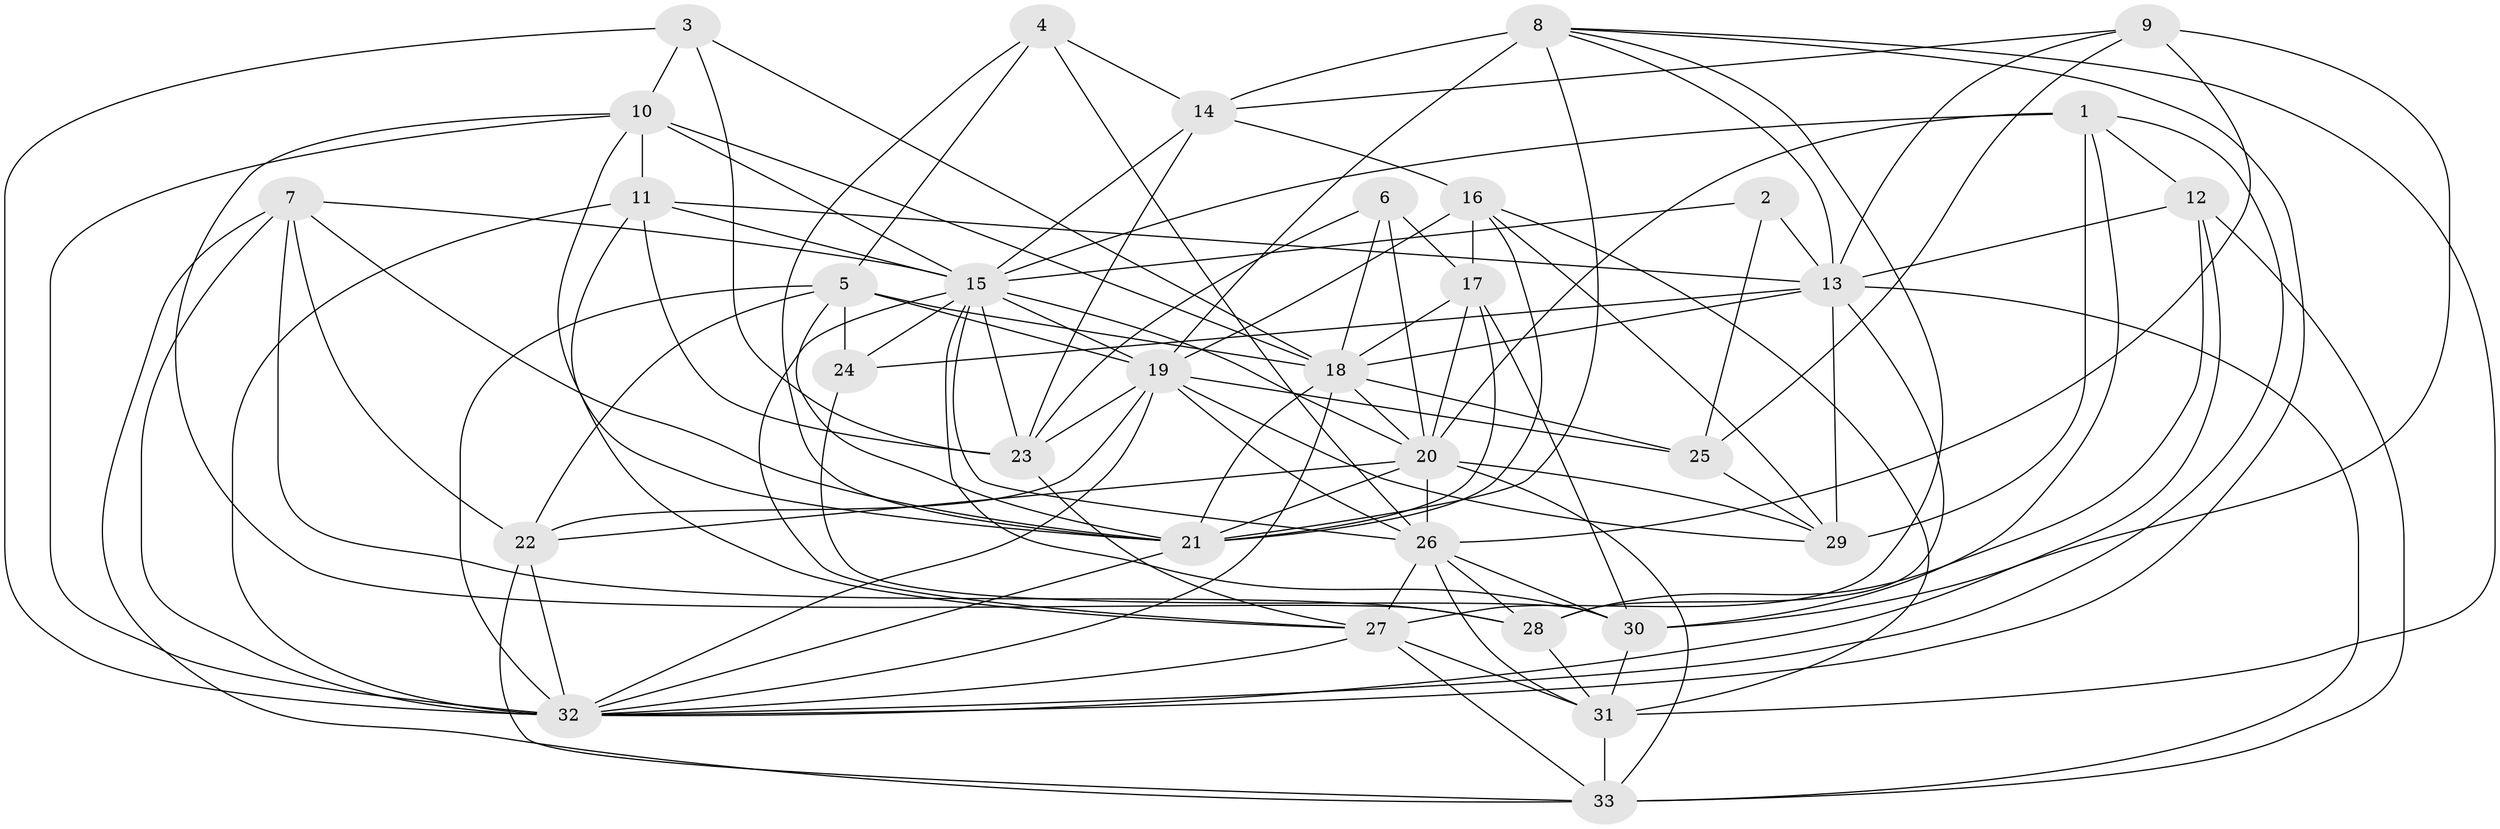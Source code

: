 // original degree distribution, {3: 0.2222222222222222, 6: 0.07407407407407407, 4: 0.3333333333333333, 5: 0.2037037037037037, 2: 0.12962962962962962, 7: 0.018518518518518517, 8: 0.018518518518518517}
// Generated by graph-tools (version 1.1) at 2025/37/03/04/25 23:37:03]
// undirected, 33 vertices, 115 edges
graph export_dot {
  node [color=gray90,style=filled];
  1;
  2;
  3;
  4;
  5;
  6;
  7;
  8;
  9;
  10;
  11;
  12;
  13;
  14;
  15;
  16;
  17;
  18;
  19;
  20;
  21;
  22;
  23;
  24;
  25;
  26;
  27;
  28;
  29;
  30;
  31;
  32;
  33;
  1 -- 12 [weight=1.0];
  1 -- 15 [weight=2.0];
  1 -- 20 [weight=2.0];
  1 -- 29 [weight=1.0];
  1 -- 30 [weight=2.0];
  1 -- 32 [weight=1.0];
  2 -- 13 [weight=2.0];
  2 -- 15 [weight=1.0];
  2 -- 25 [weight=1.0];
  3 -- 10 [weight=1.0];
  3 -- 18 [weight=1.0];
  3 -- 23 [weight=2.0];
  3 -- 32 [weight=2.0];
  4 -- 5 [weight=1.0];
  4 -- 14 [weight=1.0];
  4 -- 21 [weight=1.0];
  4 -- 26 [weight=2.0];
  5 -- 18 [weight=1.0];
  5 -- 19 [weight=1.0];
  5 -- 21 [weight=1.0];
  5 -- 22 [weight=1.0];
  5 -- 24 [weight=2.0];
  5 -- 32 [weight=1.0];
  6 -- 17 [weight=1.0];
  6 -- 18 [weight=1.0];
  6 -- 20 [weight=1.0];
  6 -- 23 [weight=1.0];
  7 -- 15 [weight=1.0];
  7 -- 21 [weight=1.0];
  7 -- 22 [weight=1.0];
  7 -- 28 [weight=1.0];
  7 -- 32 [weight=1.0];
  7 -- 33 [weight=1.0];
  8 -- 13 [weight=1.0];
  8 -- 14 [weight=2.0];
  8 -- 19 [weight=2.0];
  8 -- 21 [weight=1.0];
  8 -- 27 [weight=1.0];
  8 -- 31 [weight=1.0];
  8 -- 32 [weight=1.0];
  9 -- 13 [weight=1.0];
  9 -- 14 [weight=2.0];
  9 -- 25 [weight=1.0];
  9 -- 26 [weight=2.0];
  9 -- 30 [weight=2.0];
  10 -- 11 [weight=1.0];
  10 -- 15 [weight=1.0];
  10 -- 18 [weight=1.0];
  10 -- 21 [weight=1.0];
  10 -- 28 [weight=1.0];
  10 -- 32 [weight=1.0];
  11 -- 13 [weight=1.0];
  11 -- 15 [weight=1.0];
  11 -- 23 [weight=1.0];
  11 -- 27 [weight=1.0];
  11 -- 32 [weight=1.0];
  12 -- 13 [weight=1.0];
  12 -- 28 [weight=1.0];
  12 -- 32 [weight=1.0];
  12 -- 33 [weight=1.0];
  13 -- 18 [weight=1.0];
  13 -- 24 [weight=1.0];
  13 -- 28 [weight=1.0];
  13 -- 29 [weight=1.0];
  13 -- 33 [weight=1.0];
  14 -- 15 [weight=1.0];
  14 -- 16 [weight=1.0];
  14 -- 23 [weight=1.0];
  15 -- 19 [weight=1.0];
  15 -- 20 [weight=2.0];
  15 -- 23 [weight=1.0];
  15 -- 24 [weight=1.0];
  15 -- 26 [weight=1.0];
  15 -- 27 [weight=1.0];
  15 -- 30 [weight=1.0];
  16 -- 17 [weight=1.0];
  16 -- 19 [weight=1.0];
  16 -- 21 [weight=1.0];
  16 -- 29 [weight=1.0];
  16 -- 31 [weight=1.0];
  17 -- 18 [weight=1.0];
  17 -- 20 [weight=3.0];
  17 -- 21 [weight=2.0];
  17 -- 30 [weight=1.0];
  18 -- 20 [weight=1.0];
  18 -- 21 [weight=1.0];
  18 -- 25 [weight=1.0];
  18 -- 32 [weight=1.0];
  19 -- 22 [weight=3.0];
  19 -- 23 [weight=1.0];
  19 -- 25 [weight=1.0];
  19 -- 26 [weight=1.0];
  19 -- 29 [weight=1.0];
  19 -- 32 [weight=1.0];
  20 -- 21 [weight=2.0];
  20 -- 22 [weight=1.0];
  20 -- 26 [weight=1.0];
  20 -- 29 [weight=1.0];
  20 -- 33 [weight=1.0];
  21 -- 32 [weight=1.0];
  22 -- 32 [weight=1.0];
  22 -- 33 [weight=1.0];
  23 -- 27 [weight=1.0];
  24 -- 30 [weight=1.0];
  25 -- 29 [weight=1.0];
  26 -- 27 [weight=1.0];
  26 -- 28 [weight=1.0];
  26 -- 30 [weight=1.0];
  26 -- 31 [weight=1.0];
  27 -- 31 [weight=1.0];
  27 -- 32 [weight=1.0];
  27 -- 33 [weight=1.0];
  28 -- 31 [weight=1.0];
  30 -- 31 [weight=1.0];
  31 -- 33 [weight=2.0];
}
